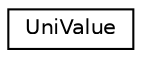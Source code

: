 digraph "Graphical Class Hierarchy"
{
 // LATEX_PDF_SIZE
  edge [fontname="Helvetica",fontsize="10",labelfontname="Helvetica",labelfontsize="10"];
  node [fontname="Helvetica",fontsize="10",shape=record];
  rankdir="LR";
  Node0 [label="UniValue",height=0.2,width=0.4,color="black", fillcolor="white", style="filled",URL="$class_uni_value.html",tooltip=" "];
}
